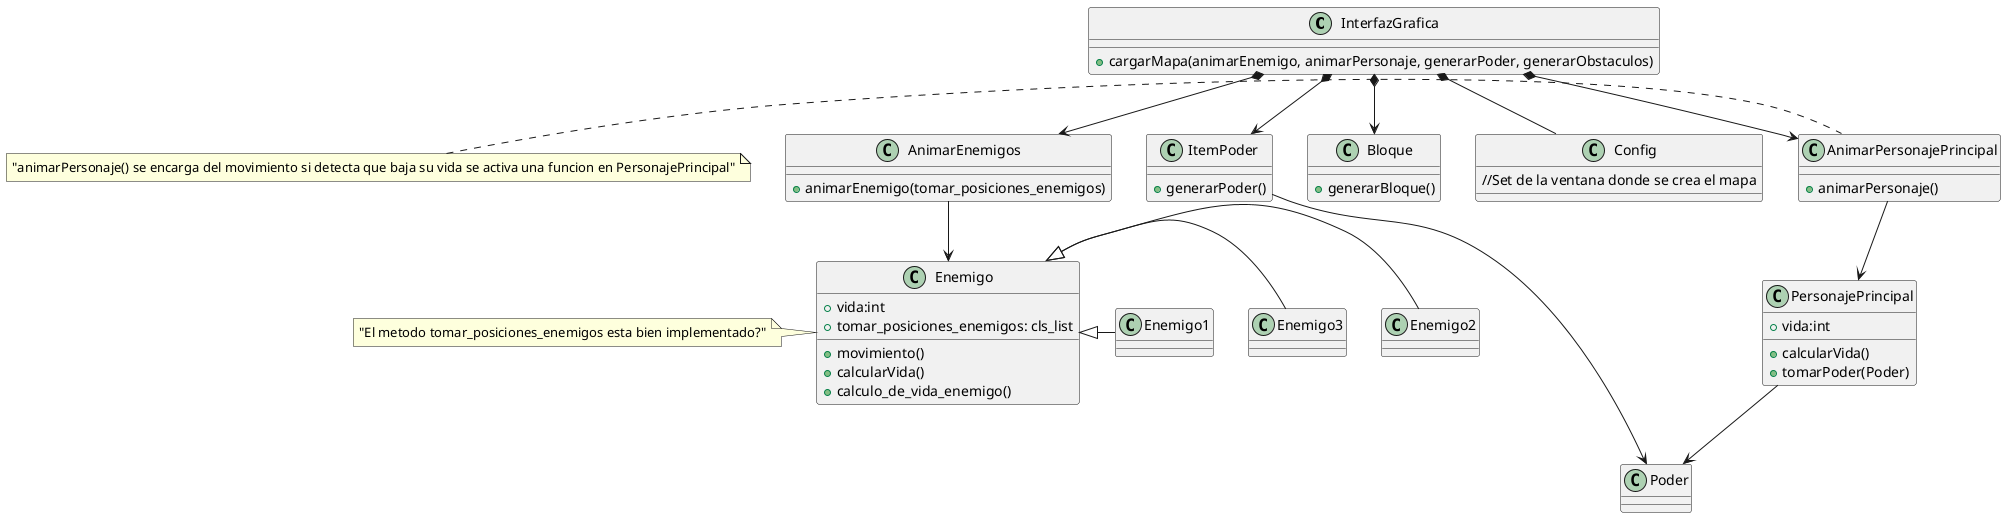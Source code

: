 @startuml Diagrama

class InterfazGrafica {
    +cargarMapa(animarEnemigo, animarPersonaje, generarPoder, generarObstaculos)
}


class AnimarEnemigos {
    +animarEnemigo(tomar_posiciones_enemigos)
}

class AnimarPersonajePrincipal {
    +animarPersonaje()
    
}

note left of AnimarPersonajePrincipal : "animarPersonaje() se encarga del movimiento si detecta que baja su vida se activa una funcion en PersonajePrincipal"

class PersonajePrincipal {
    +vida:int

    +calcularVida()
    +tomarPoder(Poder)
}

class ItemPoder {
    +generarPoder()
}

class Poder {
}

class Enemigo {
    +vida:int
    +tomar_posiciones_enemigos: cls_list

    +movimiento()
    +calcularVida()
    +calculo_de_vida_enemigo()

}
note left of Enemigo : "El metodo tomar_posiciones_enemigos esta bien implementado?"

class Bloque {
    +generarBloque()
}


class Enemigo1 {

}

class Enemigo2 {
}

class Enemigo3 {
}
class Config {
    //Set de la ventana donde se crea el mapa
}
InterfazGrafica *-down-> AnimarEnemigos
InterfazGrafica *-down-> AnimarPersonajePrincipal
InterfazGrafica *-down-> ItemPoder
InterfazGrafica *-down-> Bloque
InterfazGrafica *-- Config
AnimarEnemigos -down-> Enemigo
AnimarPersonajePrincipal -down-> PersonajePrincipal
ItemPoder -down-> Poder
PersonajePrincipal -down-> Poder

Enemigo <|- Enemigo1 
Enemigo <|- Enemigo2
Enemigo <|- Enemigo3

@enduml

